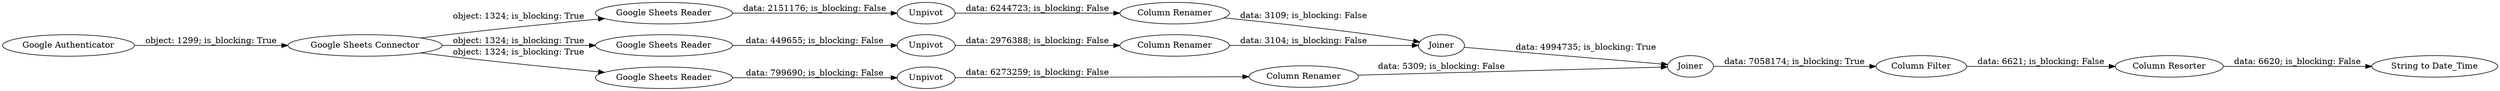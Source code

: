 digraph {
	"-2855538577187758505_20" [label=Joiner]
	"-2855538577187758505_9" [label="Column Renamer"]
	"-2855538577187758505_3" [label="Google Authenticator"]
	"-2855538577187758505_7" [label="Google Sheets Reader"]
	"-2855538577187758505_21" [label="Column Filter"]
	"-2855538577187758505_13" [label="Column Renamer"]
	"-2855538577187758505_23" [label="String to Date_Time"]
	"-2855538577187758505_1" [label="Google Sheets Reader"]
	"-2855538577187758505_2" [label="Google Sheets Connector"]
	"-2855538577187758505_4" [label=Unpivot]
	"-2855538577187758505_8" [label=Unpivot]
	"-2855538577187758505_5" [label="Column Renamer"]
	"-2855538577187758505_19" [label=Joiner]
	"-2855538577187758505_22" [label="Column Resorter"]
	"-2855538577187758505_11" [label="Google Sheets Reader"]
	"-2855538577187758505_12" [label=Unpivot]
	"-2855538577187758505_3" -> "-2855538577187758505_2" [label="object: 1299; is_blocking: True"]
	"-2855538577187758505_20" -> "-2855538577187758505_21" [label="data: 7058174; is_blocking: True"]
	"-2855538577187758505_2" -> "-2855538577187758505_1" [label="object: 1324; is_blocking: True"]
	"-2855538577187758505_2" -> "-2855538577187758505_7" [label="object: 1324; is_blocking: True"]
	"-2855538577187758505_7" -> "-2855538577187758505_8" [label="data: 2151176; is_blocking: False"]
	"-2855538577187758505_5" -> "-2855538577187758505_19" [label="data: 3104; is_blocking: False"]
	"-2855538577187758505_11" -> "-2855538577187758505_12" [label="data: 799690; is_blocking: False"]
	"-2855538577187758505_13" -> "-2855538577187758505_20" [label="data: 5309; is_blocking: False"]
	"-2855538577187758505_12" -> "-2855538577187758505_13" [label="data: 6273259; is_blocking: False"]
	"-2855538577187758505_19" -> "-2855538577187758505_20" [label="data: 4994735; is_blocking: True"]
	"-2855538577187758505_21" -> "-2855538577187758505_22" [label="data: 6621; is_blocking: False"]
	"-2855538577187758505_22" -> "-2855538577187758505_23" [label="data: 6620; is_blocking: False"]
	"-2855538577187758505_2" -> "-2855538577187758505_11" [label="object: 1324; is_blocking: True"]
	"-2855538577187758505_4" -> "-2855538577187758505_5" [label="data: 2976388; is_blocking: False"]
	"-2855538577187758505_9" -> "-2855538577187758505_19" [label="data: 3109; is_blocking: False"]
	"-2855538577187758505_8" -> "-2855538577187758505_9" [label="data: 6244723; is_blocking: False"]
	"-2855538577187758505_1" -> "-2855538577187758505_4" [label="data: 449655; is_blocking: False"]
	rankdir=LR
}
